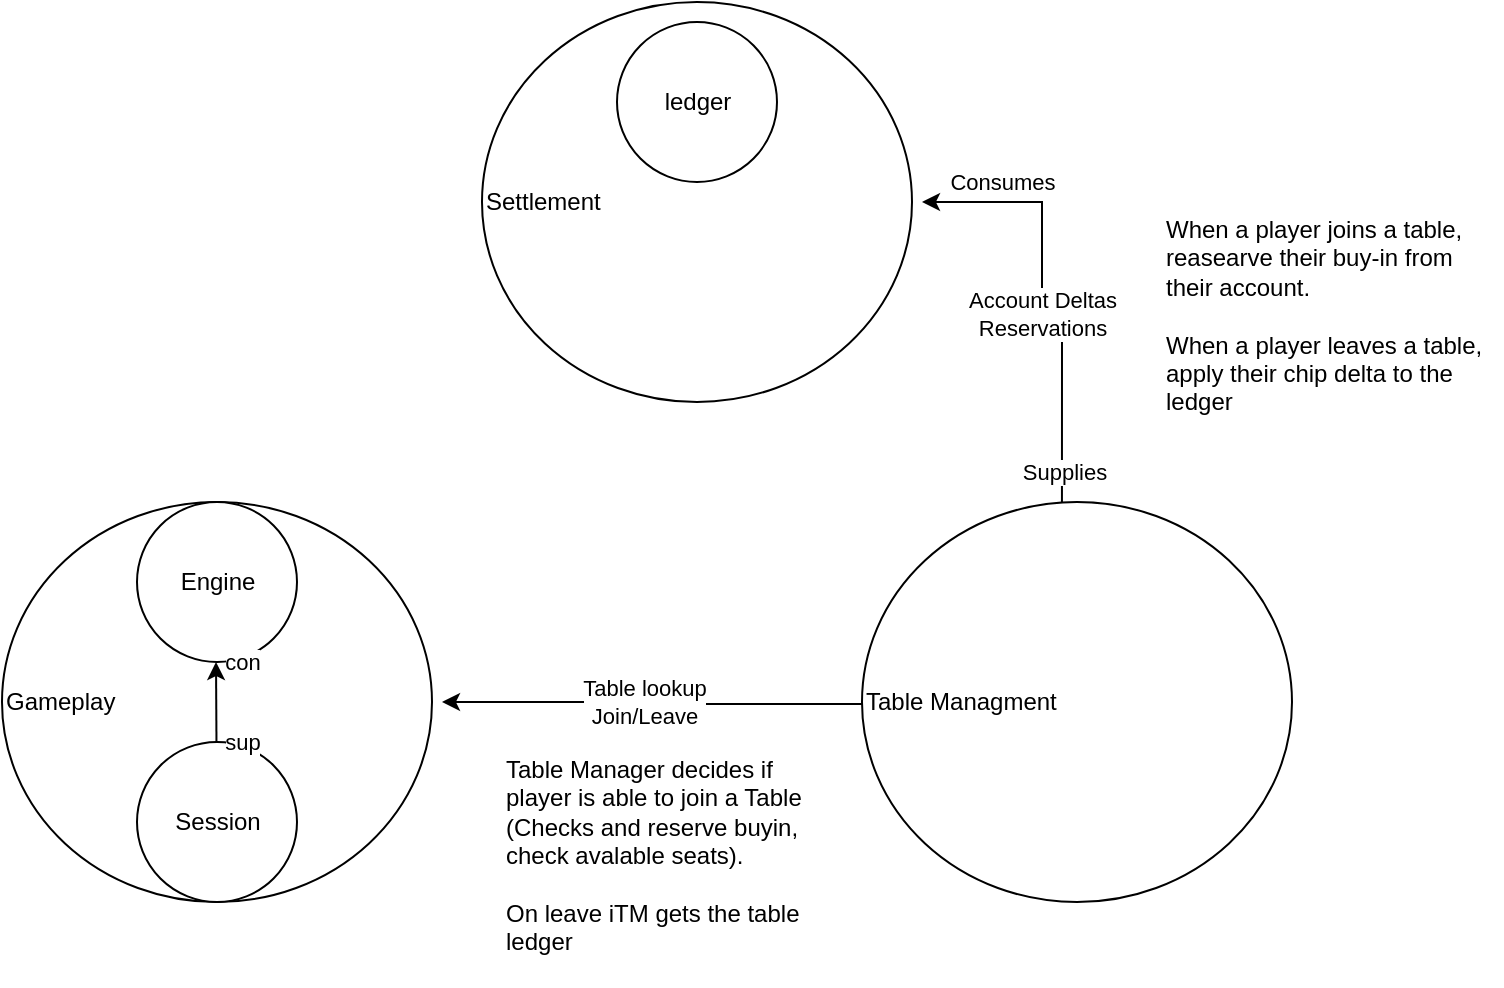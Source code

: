 <mxfile version="28.0.4">
  <diagram name="Page-1" id="XAfBVmz3x1FEeWxHeyyU">
    <mxGraphModel dx="1236" dy="1093" grid="1" gridSize="10" guides="1" tooltips="1" connect="1" arrows="1" fold="1" page="0" pageScale="1" pageWidth="850" pageHeight="1100" math="0" shadow="0">
      <root>
        <mxCell id="0" />
        <mxCell id="1" parent="0" />
        <mxCell id="BSz51D68srN_pXWGbieb-5" value="Table Managment" style="ellipse;whiteSpace=wrap;html=1;verticalAlign=middle;align=left;" vertex="1" parent="1">
          <mxGeometry x="490" y="230" width="215" height="200" as="geometry" />
        </mxCell>
        <mxCell id="BSz51D68srN_pXWGbieb-6" value="Settlement" style="ellipse;whiteSpace=wrap;html=1;verticalAlign=middle;align=left;" vertex="1" parent="1">
          <mxGeometry x="300" y="-20" width="215" height="200" as="geometry" />
        </mxCell>
        <mxCell id="BSz51D68srN_pXWGbieb-12" style="edgeStyle=orthogonalEdgeStyle;rounded=0;orthogonalLoop=1;jettySize=auto;html=1;exitX=0.465;exitY=0;exitDx=0;exitDy=0;exitPerimeter=0;" edge="1" parent="1" source="BSz51D68srN_pXWGbieb-5">
          <mxGeometry relative="1" as="geometry">
            <mxPoint x="520" y="80" as="targetPoint" />
            <Array as="points">
              <mxPoint x="590" y="140" />
              <mxPoint x="580" y="140" />
              <mxPoint x="580" y="80" />
            </Array>
          </mxGeometry>
        </mxCell>
        <mxCell id="BSz51D68srN_pXWGbieb-13" value="Supplies" style="edgeLabel;html=1;align=center;verticalAlign=middle;resizable=0;points=[];" vertex="1" connectable="0" parent="BSz51D68srN_pXWGbieb-12">
          <mxGeometry x="-0.857" y="-1" relative="1" as="geometry">
            <mxPoint as="offset" />
          </mxGeometry>
        </mxCell>
        <mxCell id="BSz51D68srN_pXWGbieb-14" value="Consumes" style="edgeLabel;html=1;align=center;verticalAlign=middle;resizable=0;points=[];" vertex="1" connectable="0" parent="BSz51D68srN_pXWGbieb-12">
          <mxGeometry x="0.811" y="-1" relative="1" as="geometry">
            <mxPoint x="19" y="-9" as="offset" />
          </mxGeometry>
        </mxCell>
        <mxCell id="BSz51D68srN_pXWGbieb-15" value="Account Deltas&lt;br&gt;Reservations" style="edgeLabel;html=1;align=center;verticalAlign=middle;resizable=0;points=[];" vertex="1" connectable="0" parent="BSz51D68srN_pXWGbieb-12">
          <mxGeometry x="-0.056" relative="1" as="geometry">
            <mxPoint as="offset" />
          </mxGeometry>
        </mxCell>
        <mxCell id="BSz51D68srN_pXWGbieb-20" style="edgeStyle=orthogonalEdgeStyle;rounded=0;orthogonalLoop=1;jettySize=auto;html=1;" edge="1" parent="1">
          <mxGeometry relative="1" as="geometry">
            <mxPoint x="280" y="330" as="targetPoint" />
            <mxPoint x="490" y="329.98" as="sourcePoint" />
            <Array as="points">
              <mxPoint x="490" y="331" />
              <mxPoint x="400" y="331" />
              <mxPoint x="400" y="341" />
              <mxPoint x="360" y="341" />
            </Array>
          </mxGeometry>
        </mxCell>
        <mxCell id="BSz51D68srN_pXWGbieb-22" value="Table lookup&lt;br&gt;Join/Leave" style="edgeLabel;html=1;align=center;verticalAlign=middle;resizable=0;points=[];" vertex="1" connectable="0" parent="BSz51D68srN_pXWGbieb-20">
          <mxGeometry x="-0.057" y="3" relative="1" as="geometry">
            <mxPoint x="-11" y="-14" as="offset" />
          </mxGeometry>
        </mxCell>
        <mxCell id="BSz51D68srN_pXWGbieb-7" value="Gameplay" style="ellipse;whiteSpace=wrap;html=1;verticalAlign=middle;align=left;" vertex="1" parent="1">
          <mxGeometry x="60" y="230" width="215" height="200" as="geometry" />
        </mxCell>
        <mxCell id="BSz51D68srN_pXWGbieb-8" value="Engine" style="ellipse;whiteSpace=wrap;html=1;aspect=fixed;" vertex="1" parent="1">
          <mxGeometry x="127.5" y="230" width="80" height="80" as="geometry" />
        </mxCell>
        <mxCell id="BSz51D68srN_pXWGbieb-9" value="Session" style="ellipse;whiteSpace=wrap;html=1;aspect=fixed;" vertex="1" parent="1">
          <mxGeometry x="127.5" y="350" width="80" height="80" as="geometry" />
        </mxCell>
        <mxCell id="BSz51D68srN_pXWGbieb-10" value="" style="endArrow=classic;html=1;rounded=0;exitX=0.5;exitY=1;exitDx=0;exitDy=0;" edge="1" parent="1">
          <mxGeometry width="50" height="50" relative="1" as="geometry">
            <mxPoint x="167.24" y="350" as="sourcePoint" />
            <mxPoint x="167" y="310" as="targetPoint" />
          </mxGeometry>
        </mxCell>
        <mxCell id="BSz51D68srN_pXWGbieb-11" value="con" style="edgeLabel;html=1;align=center;verticalAlign=middle;resizable=0;points=[];" vertex="1" connectable="0" parent="BSz51D68srN_pXWGbieb-10">
          <mxGeometry x="-0.125" y="1" relative="1" as="geometry">
            <mxPoint x="14" y="-23" as="offset" />
          </mxGeometry>
        </mxCell>
        <mxCell id="BSz51D68srN_pXWGbieb-19" value="sup" style="edgeLabel;html=1;align=center;verticalAlign=middle;resizable=0;points=[];" vertex="1" connectable="0" parent="BSz51D68srN_pXWGbieb-10">
          <mxGeometry x="-0.389" relative="1" as="geometry">
            <mxPoint x="13" y="12" as="offset" />
          </mxGeometry>
        </mxCell>
        <mxCell id="BSz51D68srN_pXWGbieb-23" value="Table Manager decides if player is able to join a Table (Checks and reserve buyin, check avalable seats).&lt;br&gt;&lt;br&gt;On leave iTM gets the table ledger&lt;div&gt;&lt;br&gt;&lt;/div&gt;" style="text;html=1;align=left;verticalAlign=top;whiteSpace=wrap;rounded=0;" vertex="1" parent="1">
          <mxGeometry x="310" y="350" width="170" height="40" as="geometry" />
        </mxCell>
        <mxCell id="BSz51D68srN_pXWGbieb-25" value="ledger" style="ellipse;whiteSpace=wrap;html=1;aspect=fixed;" vertex="1" parent="1">
          <mxGeometry x="367.5" y="-10" width="80" height="80" as="geometry" />
        </mxCell>
        <mxCell id="BSz51D68srN_pXWGbieb-27" value="When a player joins a table, reasearve their buy-in from their account.&lt;br&gt;&lt;br&gt;When a player leaves a table, apply their chip delta to the ledger&lt;div&gt;&lt;br&gt;&lt;/div&gt;" style="text;html=1;align=left;verticalAlign=top;whiteSpace=wrap;rounded=0;" vertex="1" parent="1">
          <mxGeometry x="640" y="80" width="170" height="120" as="geometry" />
        </mxCell>
      </root>
    </mxGraphModel>
  </diagram>
</mxfile>

